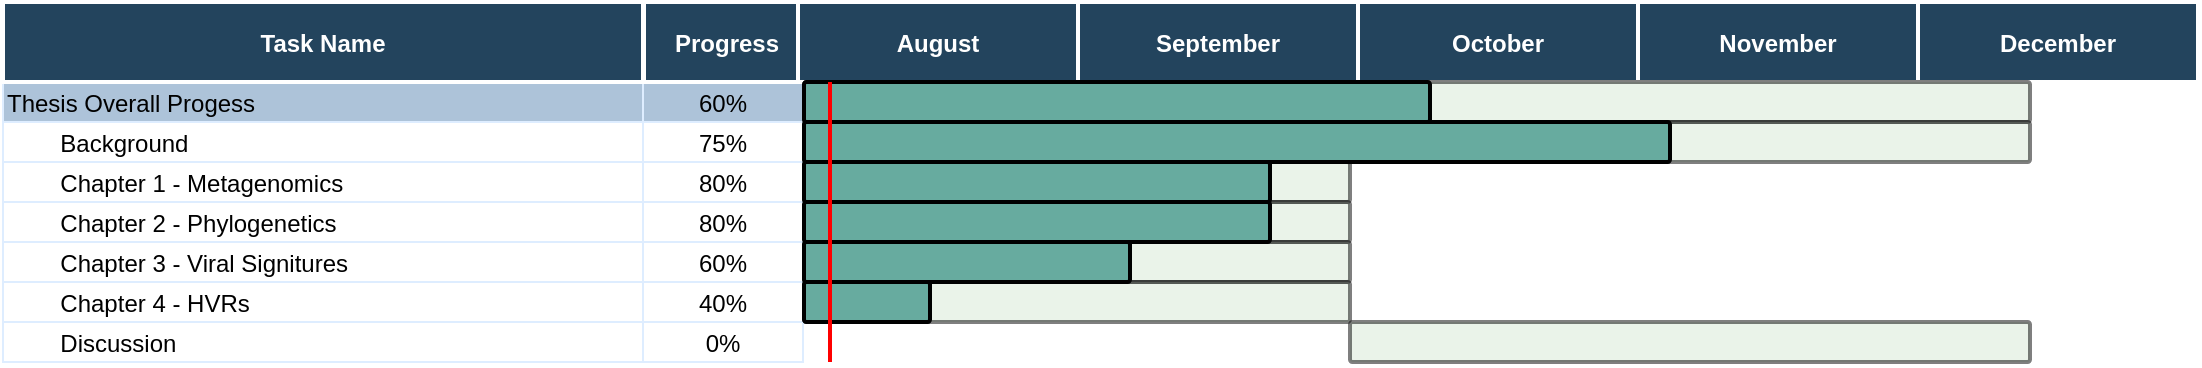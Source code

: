 <mxfile version="11.0.7" type="github"><diagram name="Page-1" id="8378b5f6-a2b2-b727-a746-972ab9d02e00"><mxGraphModel dx="774" dy="484" grid="1" gridSize="10" guides="1" tooltips="1" connect="0" arrows="1" fold="1" page="1" pageScale="1.5" pageWidth="1169" pageHeight="827" background="#ffffff" math="0" shadow="0"><root><mxCell id="0"/><mxCell id="1" parent="0"/><mxCell id="64" value="Thesis Overall Progess" style="align=left;strokeColor=#DEEDFF;fillColor=#ADC3D9" parent="1" vertex="1"><mxGeometry x="126.5" y="380" width="320" height="20" as="geometry"/></mxCell><mxCell id="65" value="60%" style="strokeColor=#DEEDFF;fillColor=#ADC3D9" parent="1" vertex="1"><mxGeometry x="446.5" y="380" width="80.0" height="20" as="geometry"/></mxCell><mxCell id="70" value="        Background" style="align=left;strokeColor=#DEEDFF;fillColor=#FFFFFF;" parent="1" vertex="1"><mxGeometry x="126.5" y="400.0" width="320.0" height="20" as="geometry"/></mxCell><mxCell id="71" value="75%" style="strokeColor=#DEEDFF;fillColor=#FFFFFF;" parent="1" vertex="1"><mxGeometry x="446.5" y="400.0" width="80.0" height="20" as="geometry"/></mxCell><mxCell id="75" value="        Chapter 1 - Metagenomics" style="align=left;strokeColor=#DEEDFF;gradientColor=none;fillColor=#FFFFFF;" parent="1" vertex="1"><mxGeometry x="126.5" y="420.0" width="320.0" height="20.0" as="geometry"/></mxCell><mxCell id="76" value="80%" style="strokeColor=#DEEDFF;gradientColor=none;fillColor=#FFFFFF;" parent="1" vertex="1"><mxGeometry x="446.5" y="420.0" width="80.0" height="20" as="geometry"/></mxCell><mxCell id="80" value="        Chapter 2 - Phylogenetics" style="align=left;strokeColor=#DEEDFF;gradientColor=none;fillColor=#FFFFFF;" parent="1" vertex="1"><mxGeometry x="126.5" y="440.0" width="320" height="20" as="geometry"/></mxCell><mxCell id="81" value="80%" style="strokeColor=#DEEDFF;gradientColor=none;fillColor=#FFFFFF;" parent="1" vertex="1"><mxGeometry x="446.5" y="440.0" width="80.0" height="20" as="geometry"/></mxCell><mxCell id="85" value="        Chapter 3 - Viral Signitures" style="align=left;strokeColor=#DEEDFF;gradientColor=none;fillColor=#FFFFFF;" parent="1" vertex="1"><mxGeometry x="126.5" y="460.0" width="320.0" height="20" as="geometry"/></mxCell><mxCell id="86" value="60%" style="strokeColor=#DEEDFF;gradientColor=none;fillColor=#FFFFFF;" parent="1" vertex="1"><mxGeometry x="446.5" y="460.0" width="80.0" height="20" as="geometry"/></mxCell><mxCell id="90" value="        Chapter 4 - HVRs" style="align=left;strokeColor=#DEEDFF;gradientColor=none;fillColor=#FFFFFF;" parent="1" vertex="1"><mxGeometry x="126.5" y="480.0" width="320.0" height="20" as="geometry"/></mxCell><mxCell id="91" value="40%" style="strokeColor=#DEEDFF;gradientColor=none;fillColor=#FFFFFF;" parent="1" vertex="1"><mxGeometry x="446.5" y="480.0" width="80.0" height="20" as="geometry"/></mxCell><mxCell id="95" value="        Discussion" style="align=left;strokeColor=#DEEDFF;fillColor=#FFFFFF;" parent="1" vertex="1"><mxGeometry x="126.5" y="500.0" width="320.0" height="20" as="geometry"/></mxCell><mxCell id="96" value="0%" style="strokeColor=#DEEDFF;fillColor=#FFFFFF;" parent="1" vertex="1"><mxGeometry x="446.5" y="500.0" width="80.0" height="20" as="geometry"/></mxCell><mxCell id="2" value="Task Name" style="fillColor=#23445D;strokeColor=#FFFFFF;strokeWidth=2;fontColor=#FFFFFF;fontStyle=1" parent="1" vertex="1"><mxGeometry x="126.5" y="340" width="320" height="40" as="geometry"/></mxCell><mxCell id="12" value="Progress" style="fillColor=#23445D;strokeColor=#FFFFFF;strokeWidth=2;fontColor=#FFFFFF;fontStyle=1" parent="1" vertex="1"><mxGeometry x="447" y="340" width="83" height="40" as="geometry"/></mxCell><mxCell id="15" value="August" style="fillColor=#23445D;strokeColor=#FFFFFF;strokeWidth=2;fontColor=#FFFFFF;fontStyle=1" parent="1" vertex="1"><mxGeometry x="524" y="340" width="140" height="40" as="geometry"/></mxCell><mxCell id="23" value="September" style="fillColor=#23445D;strokeColor=#FFFFFF;strokeWidth=2;fontColor=#FFFFFF;fontStyle=1" parent="1" vertex="1"><mxGeometry x="664" y="340" width="140" height="40" as="geometry"/></mxCell><mxCell id="31" value="October" style="fillColor=#23445D;strokeColor=#FFFFFF;strokeWidth=2;fontColor=#FFFFFF;fontStyle=1" parent="1" vertex="1"><mxGeometry x="804" y="340" width="140" height="40" as="geometry"/></mxCell><mxCell id="39" value="November" style="fillColor=#23445D;strokeColor=#FFFFFF;strokeWidth=2;fontColor=#FFFFFF;fontStyle=1" parent="1" vertex="1"><mxGeometry x="944" y="340" width="140" height="40" as="geometry"/></mxCell><mxCell id="47" value="December" style="fillColor=#23445D;strokeColor=#FFFFFF;strokeWidth=2;fontColor=#FFFFFF;fontStyle=1" parent="1" vertex="1"><mxGeometry x="1084" y="340" width="140" height="40" as="geometry"/></mxCell><mxCell id="LhewMYOWrUQDJy9b5hgS-278" value="" style="shape=mxgraph.flowchart.process;fillColor=#D5E8D4;strokeColor=#000000;strokeWidth=2;opacity=50" vertex="1" parent="1"><mxGeometry x="527" y="380" width="613" height="20" as="geometry"/></mxCell><mxCell id="LhewMYOWrUQDJy9b5hgS-279" value="" style="shape=mxgraph.flowchart.process;fillColor=#67AB9F;strokeColor=#000000;strokeWidth=2;opacity=100" vertex="1" parent="1"><mxGeometry x="527" y="380" width="313" height="20" as="geometry"/></mxCell><mxCell id="LhewMYOWrUQDJy9b5hgS-280" value="" style="shape=mxgraph.flowchart.process;fillColor=#D5E8D4;strokeColor=#000000;strokeWidth=2;opacity=50" vertex="1" parent="1"><mxGeometry x="527" y="400" width="613" height="20" as="geometry"/></mxCell><mxCell id="LhewMYOWrUQDJy9b5hgS-281" value="" style="shape=mxgraph.flowchart.process;fillColor=#D5E8D4;strokeColor=#000000;strokeWidth=2;opacity=50" vertex="1" parent="1"><mxGeometry x="527" y="420" width="273" height="20" as="geometry"/></mxCell><mxCell id="LhewMYOWrUQDJy9b5hgS-282" value="" style="shape=mxgraph.flowchart.process;fillColor=#D5E8D4;strokeColor=#000000;strokeWidth=2;opacity=50" vertex="1" parent="1"><mxGeometry x="528" y="440" width="272" height="20" as="geometry"/></mxCell><mxCell id="LhewMYOWrUQDJy9b5hgS-283" value="" style="shape=mxgraph.flowchart.process;fillColor=#D5E8D4;strokeColor=#000000;strokeWidth=2;opacity=50" vertex="1" parent="1"><mxGeometry x="527" y="460" width="273" height="20" as="geometry"/></mxCell><mxCell id="LhewMYOWrUQDJy9b5hgS-284" value="" style="shape=mxgraph.flowchart.process;fillColor=#D5E8D4;strokeColor=#000000;strokeWidth=2;opacity=50" vertex="1" parent="1"><mxGeometry x="527" y="480" width="273" height="20" as="geometry"/></mxCell><mxCell id="LhewMYOWrUQDJy9b5hgS-285" value="" style="shape=mxgraph.flowchart.process;fillColor=#D5E8D4;strokeColor=#000000;strokeWidth=2;opacity=50" vertex="1" parent="1"><mxGeometry x="800" y="500" width="340" height="20" as="geometry"/></mxCell><mxCell id="LhewMYOWrUQDJy9b5hgS-286" value="" style="shape=mxgraph.flowchart.process;fillColor=#67AB9F;strokeColor=#000000;strokeWidth=2;opacity=100" vertex="1" parent="1"><mxGeometry x="527" y="400" width="433" height="20" as="geometry"/></mxCell><mxCell id="LhewMYOWrUQDJy9b5hgS-287" value="" style="shape=mxgraph.flowchart.process;fillColor=#67AB9F;strokeColor=#000000;strokeWidth=2;opacity=100" vertex="1" parent="1"><mxGeometry x="527" y="420" width="233" height="20" as="geometry"/></mxCell><mxCell id="LhewMYOWrUQDJy9b5hgS-288" value="" style="shape=mxgraph.flowchart.process;fillColor=#67AB9F;strokeColor=#000000;strokeWidth=2;opacity=100" vertex="1" parent="1"><mxGeometry x="527" y="440" width="233" height="20" as="geometry"/></mxCell><mxCell id="LhewMYOWrUQDJy9b5hgS-289" value="" style="shape=mxgraph.flowchart.process;fillColor=#67AB9F;strokeColor=#000000;strokeWidth=2;opacity=100" vertex="1" parent="1"><mxGeometry x="527" y="460" width="163" height="20" as="geometry"/></mxCell><mxCell id="LhewMYOWrUQDJy9b5hgS-290" value="" style="shape=mxgraph.flowchart.process;fillColor=#67AB9F;strokeColor=#000000;strokeWidth=2;opacity=100" vertex="1" parent="1"><mxGeometry x="527" y="480" width="63" height="20" as="geometry"/></mxCell><mxCell id="LhewMYOWrUQDJy9b5hgS-292" value="" style="endArrow=none;html=1;strokeColor=#FF0000;strokeWidth=2;" edge="1" parent="1"><mxGeometry width="50" height="50" relative="1" as="geometry"><mxPoint x="540" y="380" as="sourcePoint"/><mxPoint x="540" y="520" as="targetPoint"/></mxGeometry></mxCell></root></mxGraphModel></diagram></mxfile>